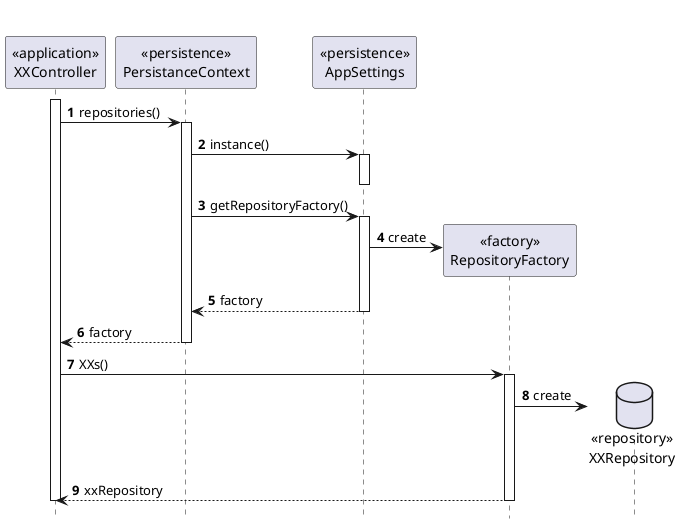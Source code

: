 @startuml
autonumber
hide footbox

participant "<<application>>\nXXController" as CTRL
participant "<<persistence>>\nPersistanceContext" as PC
participant "<<persistence>>\nAppSettings" as AS
participant "<<factory>>\nRepositoryFactory" as RF
database "<<repository>>\nXXRepository" as R

activate CTRL
CTRL -> PC : repositories()

activate PC
PC -> AS : instance()
activate AS
deactivate AS

PC -> AS : getRepositoryFactory()

activate AS
AS -> RF** : create
AS --> PC : factory
deactivate AS

PC --> CTRL : factory
deactivate PC

CTRL -> RF : XXs()

activate RF
RF -> R** : create
RF --> CTRL : xxRepository
deactivate RF
deactivate CTRL
@enduml
